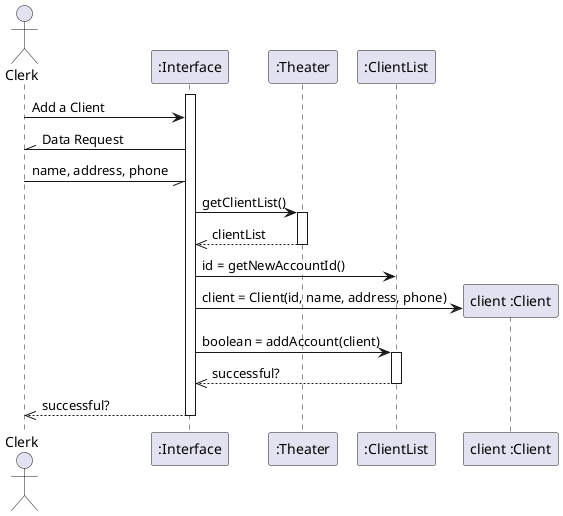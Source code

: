 @startuml

actor Clerk

activate ":Interface"
Clerk -> ":Interface" : Add a Client
Clerk //- ":Interface": Data Request
Clerk -// ":Interface": name, address, phone

":Interface" -> ":Theater" : getClientList()
activate ":Theater"
":Theater" -->> ":Interface": clientList
deactivate ":Theater"
":Interface" -> ":ClientList": id = getNewAccountId()
create "client :Client"
":Interface" -> "client :Client": client = Client(id, name, address, phone)
":Interface" -> ":ClientList" : boolean = addAccount(client)
activate ":ClientList"
":ClientList" -->> ":Interface" : successful?
deactivate ":ClientList"
":Interface" -->> Clerk : successful?
deactivate ":Interface"
@enduml